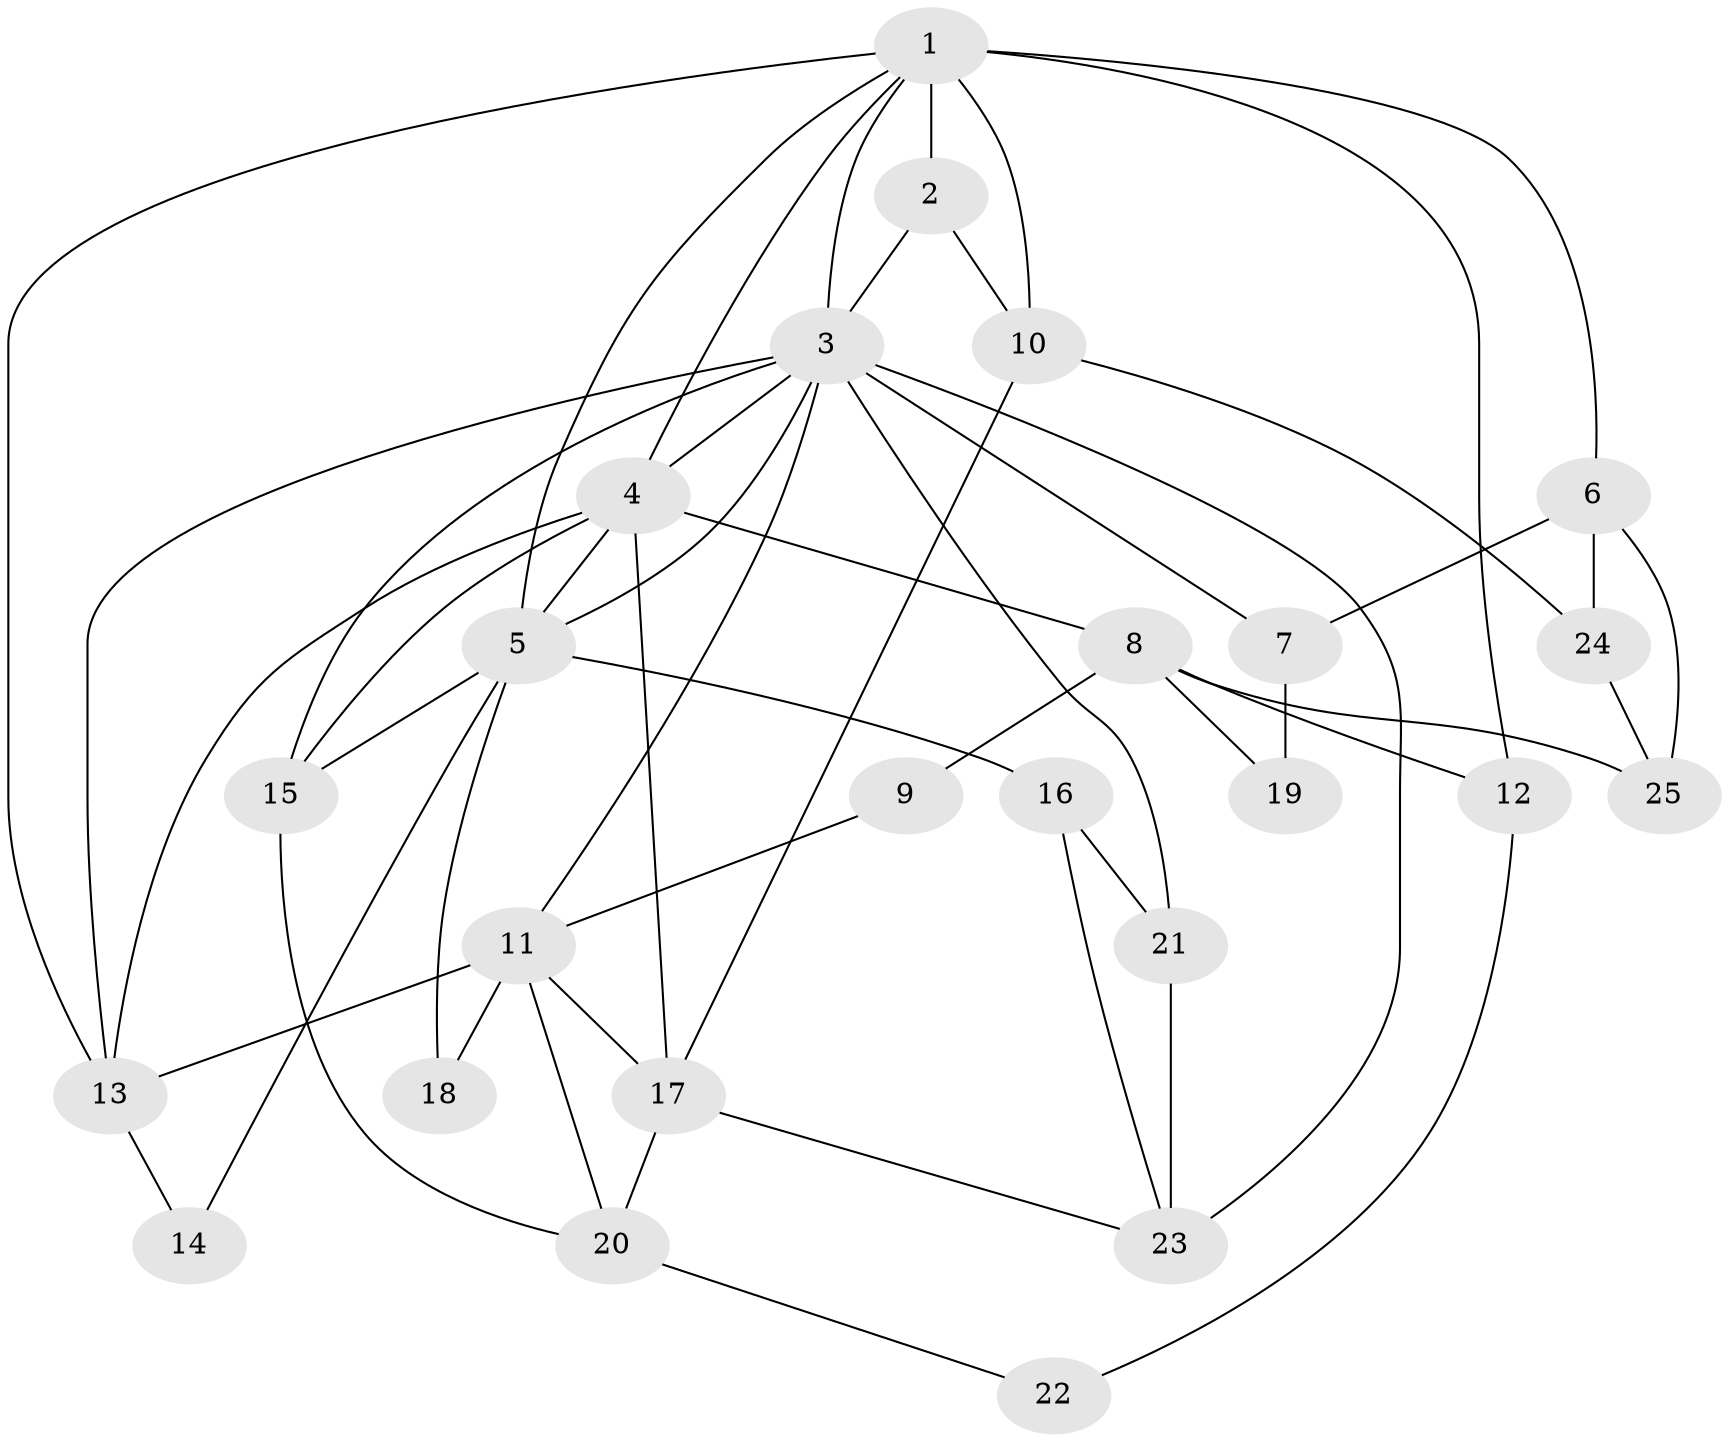 // original degree distribution, {5: 0.1, 3: 0.225, 2: 0.3125, 6: 0.0625, 11: 0.0125, 8: 0.0125, 1: 0.2125, 4: 0.0625}
// Generated by graph-tools (version 1.1) at 2025/49/03/04/25 22:49:11]
// undirected, 25 vertices, 52 edges
graph export_dot {
  node [color=gray90,style=filled];
  1;
  2;
  3;
  4;
  5;
  6;
  7;
  8;
  9;
  10;
  11;
  12;
  13;
  14;
  15;
  16;
  17;
  18;
  19;
  20;
  21;
  22;
  23;
  24;
  25;
  1 -- 2 [weight=1.0];
  1 -- 3 [weight=1.0];
  1 -- 4 [weight=1.0];
  1 -- 5 [weight=1.0];
  1 -- 6 [weight=2.0];
  1 -- 10 [weight=1.0];
  1 -- 12 [weight=1.0];
  1 -- 13 [weight=1.0];
  2 -- 3 [weight=1.0];
  2 -- 10 [weight=1.0];
  3 -- 4 [weight=1.0];
  3 -- 5 [weight=1.0];
  3 -- 7 [weight=1.0];
  3 -- 11 [weight=1.0];
  3 -- 13 [weight=2.0];
  3 -- 15 [weight=1.0];
  3 -- 21 [weight=3.0];
  3 -- 23 [weight=1.0];
  4 -- 5 [weight=1.0];
  4 -- 8 [weight=1.0];
  4 -- 13 [weight=1.0];
  4 -- 15 [weight=1.0];
  4 -- 17 [weight=4.0];
  5 -- 14 [weight=1.0];
  5 -- 15 [weight=1.0];
  5 -- 16 [weight=1.0];
  5 -- 18 [weight=1.0];
  6 -- 7 [weight=2.0];
  6 -- 24 [weight=1.0];
  6 -- 25 [weight=1.0];
  7 -- 19 [weight=2.0];
  8 -- 9 [weight=1.0];
  8 -- 12 [weight=1.0];
  8 -- 19 [weight=1.0];
  8 -- 25 [weight=1.0];
  9 -- 11 [weight=1.0];
  10 -- 17 [weight=1.0];
  10 -- 24 [weight=1.0];
  11 -- 13 [weight=1.0];
  11 -- 17 [weight=1.0];
  11 -- 18 [weight=1.0];
  11 -- 20 [weight=1.0];
  12 -- 22 [weight=1.0];
  13 -- 14 [weight=1.0];
  15 -- 20 [weight=1.0];
  16 -- 21 [weight=2.0];
  16 -- 23 [weight=1.0];
  17 -- 20 [weight=1.0];
  17 -- 23 [weight=1.0];
  20 -- 22 [weight=1.0];
  21 -- 23 [weight=2.0];
  24 -- 25 [weight=2.0];
}
